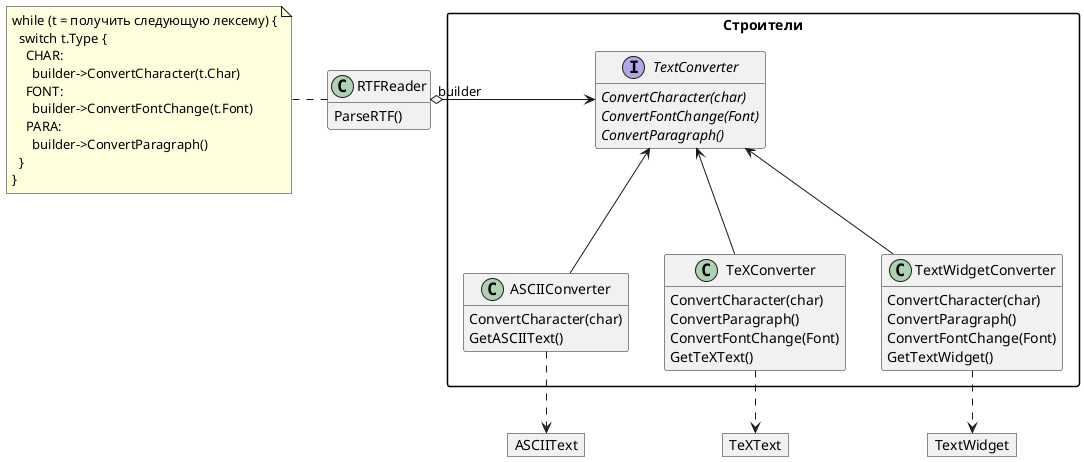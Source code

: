 @startuml
skinparam groupInheritance 2
skinparam linetype polyline
skinparam packageStyle rectangle
hide empty members

object ASCIIText
object TeXText
object TextWidget

class RTFReader {
  ParseRTF()
}

package Строители {
  class ASCIIConverter {
    ConvertCharacter(char)
    GetASCIIText()
  }

  class TeXConverter {
    ConvertCharacter(char)
    ConvertParagraph()
    ConvertFontChange(Font)
    GetTeXText()
  }

  class TextWidgetConverter {
    ConvertCharacter(char)
    ConvertParagraph()
    ConvertFontChange(Font)
    GetTextWidget()
  }

  interface TextConverter {
    {abstract} ConvertCharacter(char)
    {abstract} ConvertFontChange(Font)
    {abstract} ConvertParagraph()
  }
}

note left of RTFReader
  while (t = получить следующую лексему) {
    switch t.Type {
      CHAR:
        builder->ConvertCharacter(t.Char)
      FONT:
        builder->ConvertFontChange(t.Font)
      PARA:
        builder->ConvertParagraph()
    }
  }
end note

RTFReader "builder" o-r-> TextConverter : \t\t
ASCIIConverter -u-> TextConverter
TeXConverter -u-> TextConverter
TextWidgetConverter -u-> TextConverter
ASCIIConverter .d.> ASCIIText
TeXConverter .d.> TeXText
TextWidgetConverter .d.> TextWidget
@enduml
